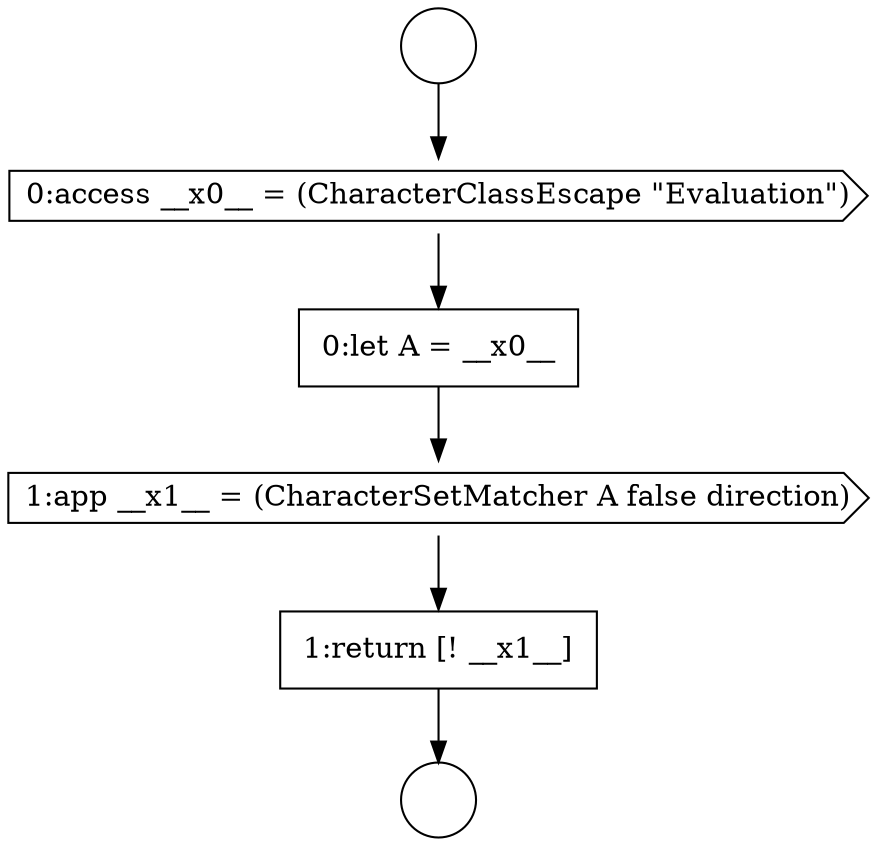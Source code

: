 digraph {
  node14816 [shape=none, margin=0, label=<<font color="black">
    <table border="0" cellborder="1" cellspacing="0" cellpadding="10">
      <tr><td align="left">1:return [! __x1__]</td></tr>
    </table>
  </font>> color="black" fillcolor="white" style=filled]
  node14813 [shape=cds, label=<<font color="black">0:access __x0__ = (CharacterClassEscape &quot;Evaluation&quot;)</font>> color="black" fillcolor="white" style=filled]
  node14814 [shape=none, margin=0, label=<<font color="black">
    <table border="0" cellborder="1" cellspacing="0" cellpadding="10">
      <tr><td align="left">0:let A = __x0__</td></tr>
    </table>
  </font>> color="black" fillcolor="white" style=filled]
  node14811 [shape=circle label=" " color="black" fillcolor="white" style=filled]
  node14815 [shape=cds, label=<<font color="black">1:app __x1__ = (CharacterSetMatcher A false direction)</font>> color="black" fillcolor="white" style=filled]
  node14812 [shape=circle label=" " color="black" fillcolor="white" style=filled]
  node14814 -> node14815 [ color="black"]
  node14815 -> node14816 [ color="black"]
  node14813 -> node14814 [ color="black"]
  node14816 -> node14812 [ color="black"]
  node14811 -> node14813 [ color="black"]
}
